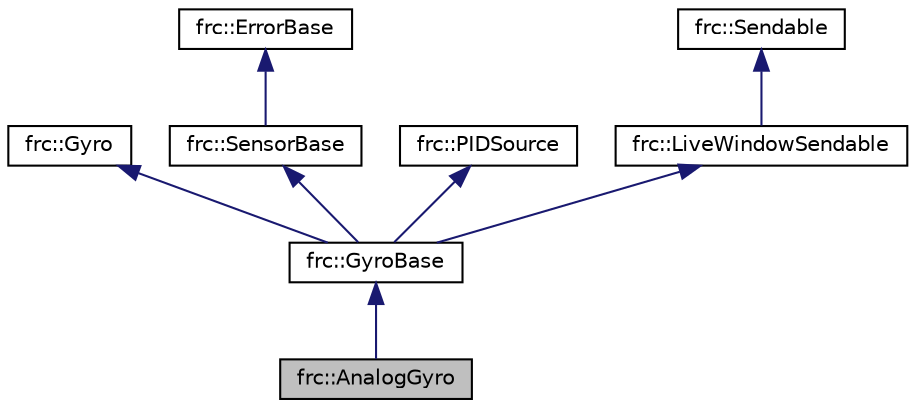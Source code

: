 digraph "frc::AnalogGyro"
{
  edge [fontname="Helvetica",fontsize="10",labelfontname="Helvetica",labelfontsize="10"];
  node [fontname="Helvetica",fontsize="10",shape=record];
  Node1 [label="frc::AnalogGyro",height=0.2,width=0.4,color="black", fillcolor="grey75", style="filled", fontcolor="black"];
  Node2 -> Node1 [dir="back",color="midnightblue",fontsize="10",style="solid",fontname="Helvetica"];
  Node2 [label="frc::GyroBase",height=0.2,width=0.4,color="black", fillcolor="white", style="filled",URL="$classfrc_1_1GyroBase.html",tooltip="GyroBase is the common base class for Gyro implementations such as AnalogGyro. "];
  Node3 -> Node2 [dir="back",color="midnightblue",fontsize="10",style="solid",fontname="Helvetica"];
  Node3 [label="frc::Gyro",height=0.2,width=0.4,color="black", fillcolor="white", style="filled",URL="$classfrc_1_1Gyro.html",tooltip="Interface for yaw rate gyros. "];
  Node4 -> Node2 [dir="back",color="midnightblue",fontsize="10",style="solid",fontname="Helvetica"];
  Node4 [label="frc::SensorBase",height=0.2,width=0.4,color="black", fillcolor="white", style="filled",URL="$classfrc_1_1SensorBase.html",tooltip="Base class for all sensors. "];
  Node5 -> Node4 [dir="back",color="midnightblue",fontsize="10",style="solid",fontname="Helvetica"];
  Node5 [label="frc::ErrorBase",height=0.2,width=0.4,color="black", fillcolor="white", style="filled",URL="$classfrc_1_1ErrorBase.html",tooltip="Base class for most objects. "];
  Node6 -> Node2 [dir="back",color="midnightblue",fontsize="10",style="solid",fontname="Helvetica"];
  Node6 [label="frc::PIDSource",height=0.2,width=0.4,color="black", fillcolor="white", style="filled",URL="$classfrc_1_1PIDSource.html",tooltip="PIDSource interface is a generic sensor source for the PID class. "];
  Node7 -> Node2 [dir="back",color="midnightblue",fontsize="10",style="solid",fontname="Helvetica"];
  Node7 [label="frc::LiveWindowSendable",height=0.2,width=0.4,color="black", fillcolor="white", style="filled",URL="$classfrc_1_1LiveWindowSendable.html",tooltip="Live Window Sendable is a special type of object sendable to the live window. "];
  Node8 -> Node7 [dir="back",color="midnightblue",fontsize="10",style="solid",fontname="Helvetica"];
  Node8 [label="frc::Sendable",height=0.2,width=0.4,color="black", fillcolor="white", style="filled",URL="$classfrc_1_1Sendable.html"];
}
